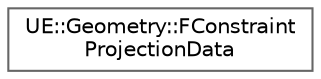digraph "Graphical Class Hierarchy"
{
 // INTERACTIVE_SVG=YES
 // LATEX_PDF_SIZE
  bgcolor="transparent";
  edge [fontname=Helvetica,fontsize=10,labelfontname=Helvetica,labelfontsize=10];
  node [fontname=Helvetica,fontsize=10,shape=box,height=0.2,width=0.4];
  rankdir="LR";
  Node0 [id="Node000000",label="UE::Geometry::FConstraint\lProjectionData",height=0.2,width=0.4,color="grey40", fillcolor="white", style="filled",URL="$d0/d53/structUE_1_1Geometry_1_1FConstraintProjectionData.html",tooltip=" "];
}

